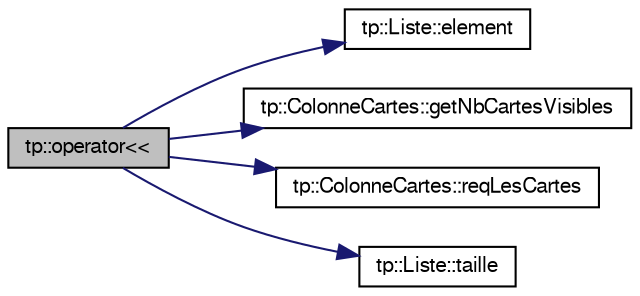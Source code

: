digraph G
{
  edge [fontname="FreeSans",fontsize="10",labelfontname="FreeSans",labelfontsize="10"];
  node [fontname="FreeSans",fontsize="10",shape=record];
  rankdir="LR";
  Node1 [label="tp::operator\<\<",height=0.2,width=0.4,color="black", fillcolor="grey75", style="filled" fontcolor="black"];
  Node1 -> Node2 [color="midnightblue",fontsize="10",style="solid",fontname="FreeSans"];
  Node2 [label="tp::Liste::element",height=0.2,width=0.4,color="black", fillcolor="white", style="filled",URL="$classtp_1_1_liste.html#a7a4ba387d5fd3750951c187847676ffb"];
  Node1 -> Node3 [color="midnightblue",fontsize="10",style="solid",fontname="FreeSans"];
  Node3 [label="tp::ColonneCartes::getNbCartesVisibles",height=0.2,width=0.4,color="black", fillcolor="white", style="filled",URL="$classtp_1_1_colonne_cartes.html#a70d284c231bbacf29b6f060b0f730218"];
  Node1 -> Node4 [color="midnightblue",fontsize="10",style="solid",fontname="FreeSans"];
  Node4 [label="tp::ColonneCartes::reqLesCartes",height=0.2,width=0.4,color="black", fillcolor="white", style="filled",URL="$classtp_1_1_colonne_cartes.html#ae53e834c4f93ef8d67c90e898173262e"];
  Node1 -> Node5 [color="midnightblue",fontsize="10",style="solid",fontname="FreeSans"];
  Node5 [label="tp::Liste::taille",height=0.2,width=0.4,color="black", fillcolor="white", style="filled",URL="$classtp_1_1_liste.html#aeeb54dad73348922331642d2971745a0"];
}
